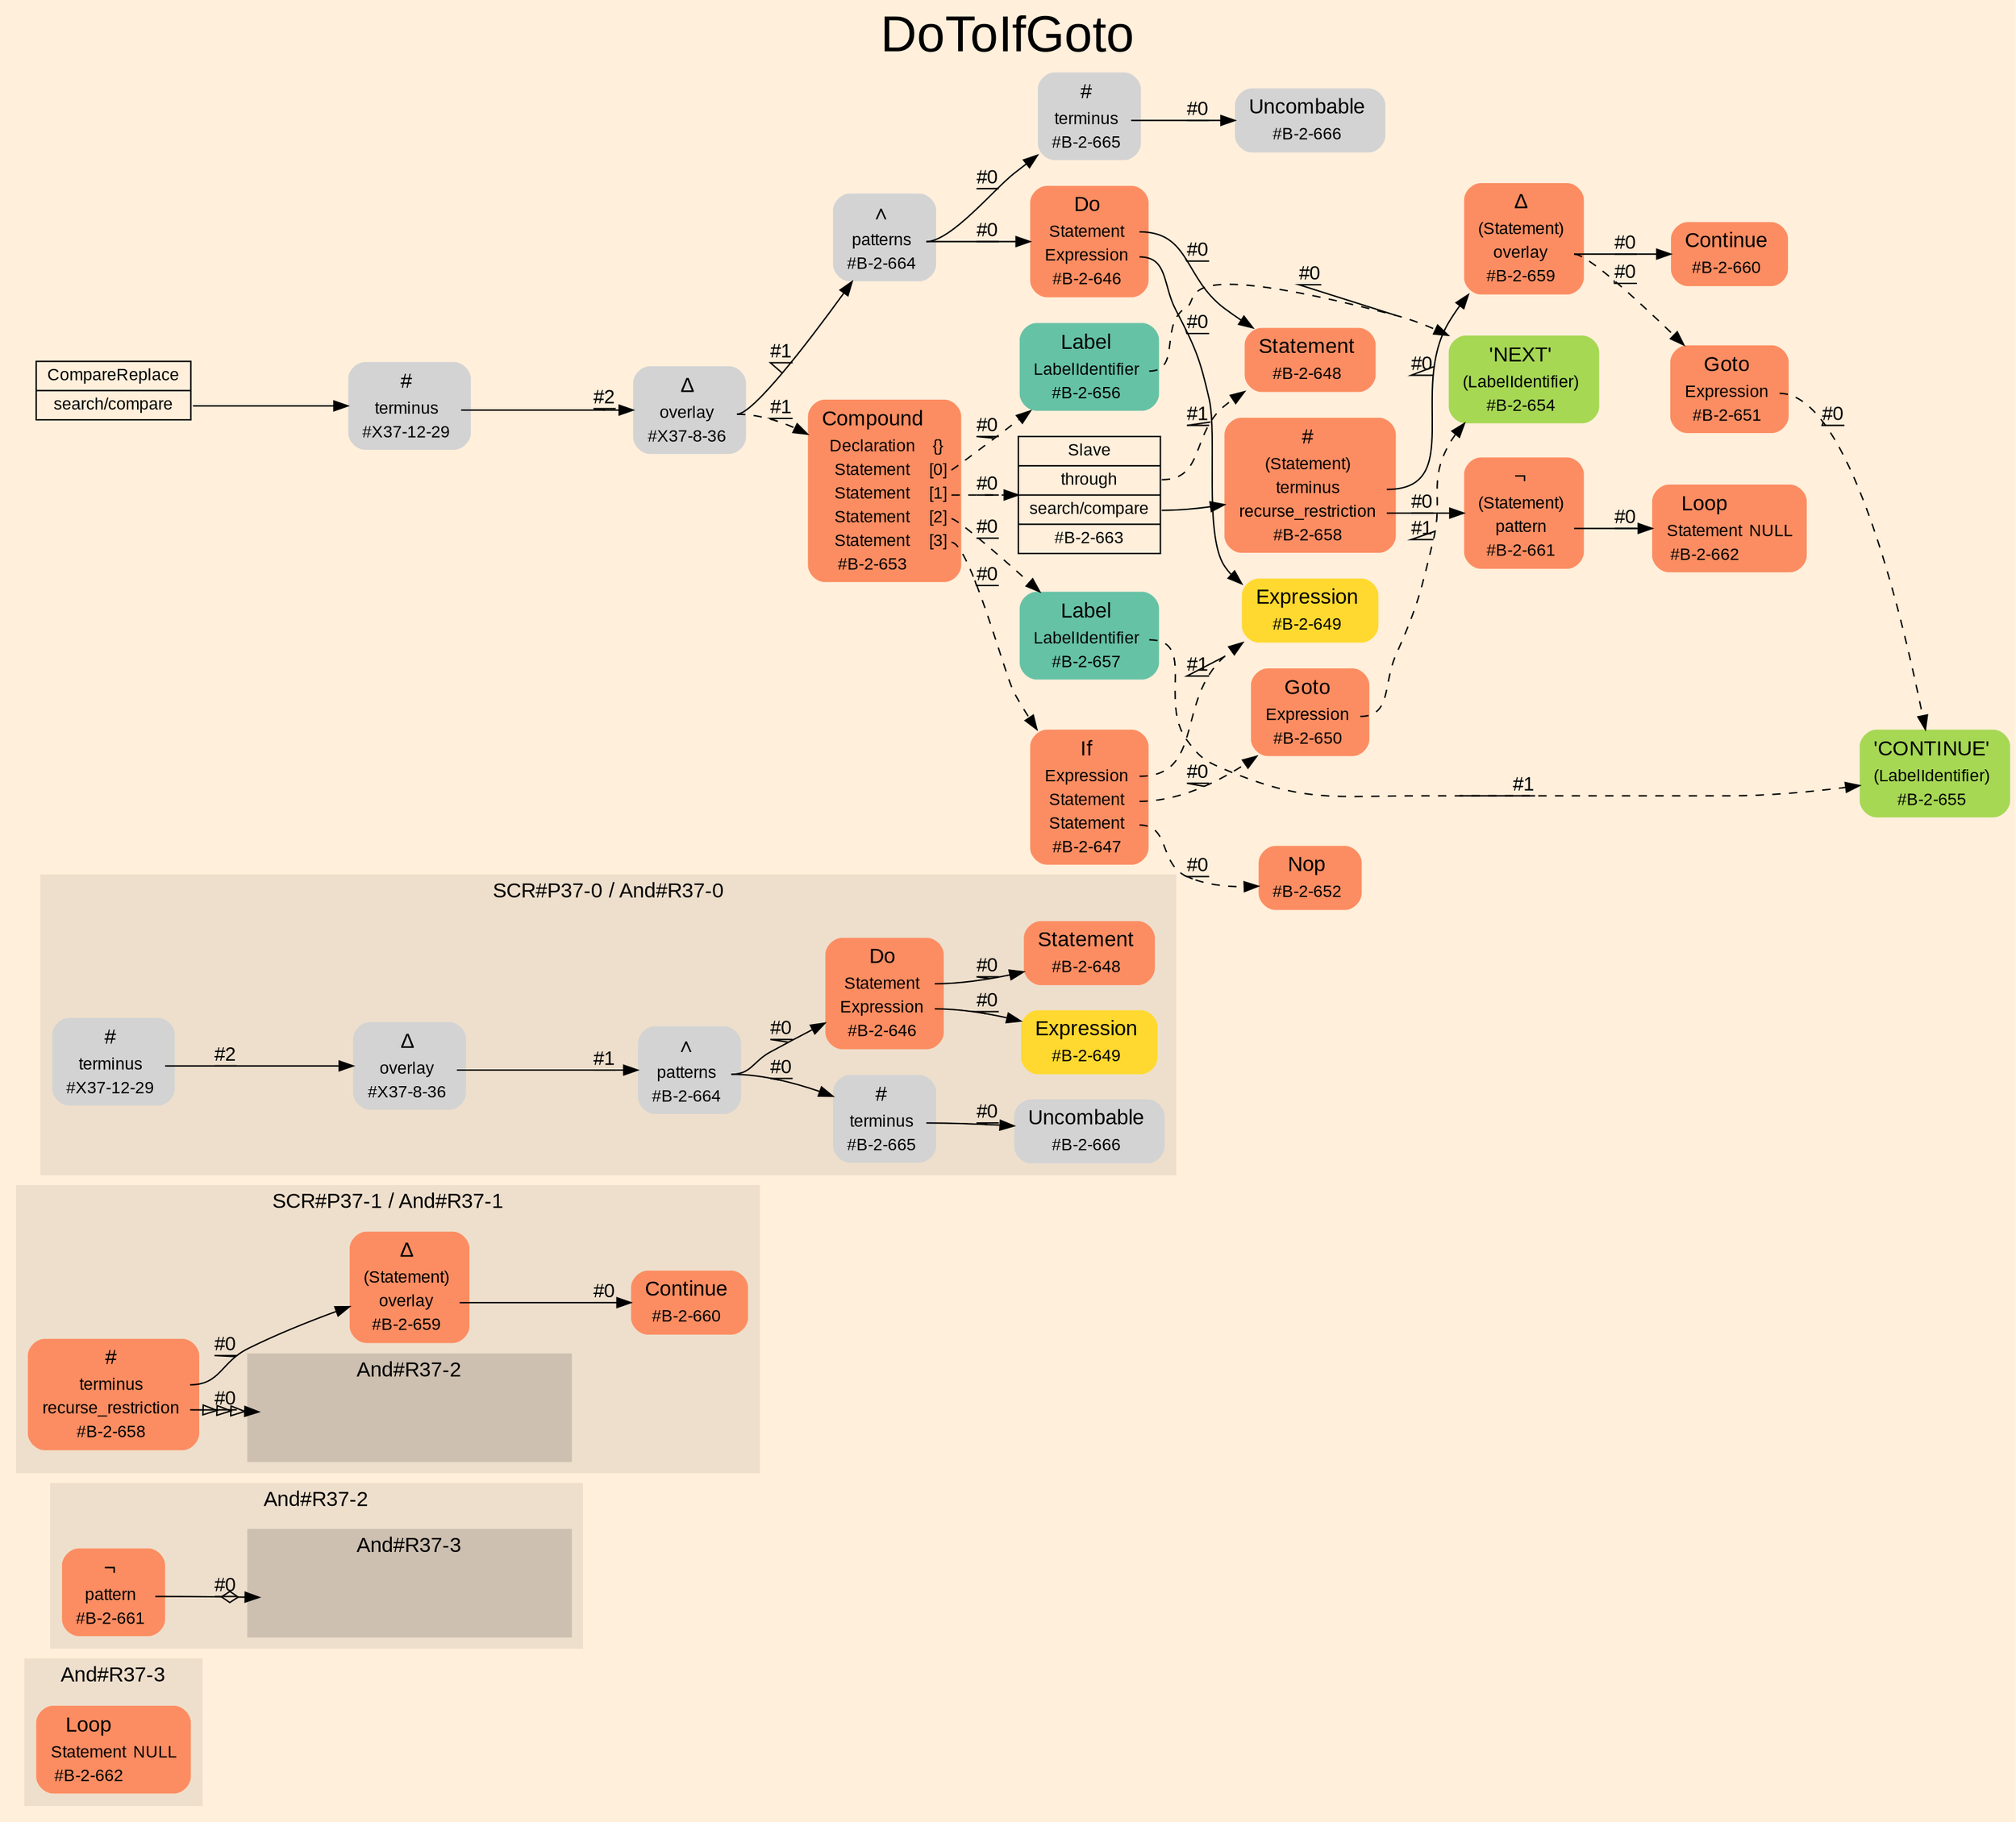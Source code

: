 digraph "DoToIfGoto" {
label = "DoToIfGoto"
labelloc = t
fontsize = "36"
graph [
    rankdir = "LR"
    ranksep = 0.3
    bgcolor = antiquewhite1
    color = black
    fontcolor = black
    fontname = "Arial"
];
node [
    fontname = "Arial"
];
edge [
    fontname = "Arial"
];

// -------------------- figure And#R37-3 --------------------
// -------- region And#R37-3 ----------
subgraph "clusterAnd#R37-3" {
    label = "And#R37-3"
    style = "filled"
    color = antiquewhite2
    fontsize = "15"
    "And#R37-3/#B-2-662" [
        // -------- block And#R37-3/#B-2-662 ----------
        shape = "plaintext"
        fillcolor = "/set28/2"
        label = <<TABLE BORDER="0" CELLBORDER="0" CELLSPACING="0">
         <TR><TD><FONT POINT-SIZE="15.0">Loop</FONT></TD><TD></TD></TR>
         <TR><TD>Statement</TD><TD PORT="port0">NULL</TD></TR>
         <TR><TD>#B-2-662</TD><TD PORT="port1"></TD></TR>
        </TABLE>>
        style = "rounded,filled"
        fontsize = "12"
    ];
    
}


// -------------------- figure And#R37-2 --------------------
// -------- region And#R37-2 ----------
subgraph "clusterAnd#R37-2" {
    label = "And#R37-2"
    style = "filled"
    color = antiquewhite2
    fontsize = "15"
    "And#R37-2/#B-2-661" [
        // -------- block And#R37-2/#B-2-661 ----------
        shape = "plaintext"
        fillcolor = "/set28/2"
        label = <<TABLE BORDER="0" CELLBORDER="0" CELLSPACING="0">
         <TR><TD><FONT POINT-SIZE="15.0">¬</FONT></TD><TD></TD></TR>
         <TR><TD>pattern</TD><TD PORT="port0"></TD></TR>
         <TR><TD>#B-2-661</TD><TD PORT="port1"></TD></TR>
        </TABLE>>
        style = "rounded,filled"
        fontsize = "12"
    ];
    
    // -------- region And#R37-2/And#R37-3 ----------
    subgraph "clusterAnd#R37-2/And#R37-3" {
        label = "And#R37-3"
        style = "filled"
        color = antiquewhite3
        fontsize = "15"
        "And#R37-2/And#R37-3/#B-2-662" [
            // -------- block And#R37-2/And#R37-3/#B-2-662 ----------
            shape = none
            fillcolor = "/set28/2"
            style = "invisible"
        ];
        
    }
    
}

"And#R37-2/#B-2-661":port0 -> "And#R37-2/And#R37-3/#B-2-662" [
    arrowhead="normalnoneodiamond"
    label = "#0"
    decorate = true
    color = black
    fontcolor = black
];


// -------------------- figure And#R37-1 --------------------
// -------- region And#R37-1 ----------
subgraph "clusterAnd#R37-1" {
    label = "SCR#P37-1 / And#R37-1"
    style = "filled"
    color = antiquewhite2
    fontsize = "15"
    "And#R37-1/#B-2-658" [
        // -------- block And#R37-1/#B-2-658 ----------
        shape = "plaintext"
        fillcolor = "/set28/2"
        label = <<TABLE BORDER="0" CELLBORDER="0" CELLSPACING="0">
         <TR><TD><FONT POINT-SIZE="15.0">#</FONT></TD><TD></TD></TR>
         <TR><TD>terminus</TD><TD PORT="port0"></TD></TR>
         <TR><TD>recurse_restriction</TD><TD PORT="port1"></TD></TR>
         <TR><TD>#B-2-658</TD><TD PORT="port2"></TD></TR>
        </TABLE>>
        style = "rounded,filled"
        fontsize = "12"
    ];
    
    "And#R37-1/#B-2-659" [
        // -------- block And#R37-1/#B-2-659 ----------
        shape = "plaintext"
        fillcolor = "/set28/2"
        label = <<TABLE BORDER="0" CELLBORDER="0" CELLSPACING="0">
         <TR><TD><FONT POINT-SIZE="15.0">Δ</FONT></TD><TD></TD></TR>
         <TR><TD>(Statement)</TD><TD PORT="port0"></TD></TR>
         <TR><TD>overlay</TD><TD PORT="port1"></TD></TR>
         <TR><TD>#B-2-659</TD><TD PORT="port2"></TD></TR>
        </TABLE>>
        style = "rounded,filled"
        fontsize = "12"
    ];
    
    "And#R37-1/#B-2-660" [
        // -------- block And#R37-1/#B-2-660 ----------
        shape = "plaintext"
        fillcolor = "/set28/2"
        label = <<TABLE BORDER="0" CELLBORDER="0" CELLSPACING="0">
         <TR><TD><FONT POINT-SIZE="15.0">Continue</FONT></TD><TD></TD></TR>
         <TR><TD>#B-2-660</TD><TD PORT="port0"></TD></TR>
        </TABLE>>
        style = "rounded,filled"
        fontsize = "12"
    ];
    
    // -------- region And#R37-1/And#R37-2 ----------
    subgraph "clusterAnd#R37-1/And#R37-2" {
        label = "And#R37-2"
        style = "filled"
        color = antiquewhite3
        fontsize = "15"
        "And#R37-1/And#R37-2/#B-2-661" [
            // -------- block And#R37-1/And#R37-2/#B-2-661 ----------
            shape = none
            fillcolor = "/set28/2"
            style = "invisible"
        ];
        
    }
    
}

"And#R37-1/#B-2-658":port0 -> "And#R37-1/#B-2-659" [
    label = "#0"
    decorate = true
    color = black
    fontcolor = black
];

"And#R37-1/#B-2-658":port1 -> "And#R37-1/And#R37-2/#B-2-661" [
    arrowhead="normalonormalonormalonormal"
    label = "#0"
    decorate = true
    color = black
    fontcolor = black
];

"And#R37-1/#B-2-659":port1 -> "And#R37-1/#B-2-660" [
    label = "#0"
    decorate = true
    color = black
    fontcolor = black
];


// -------------------- figure And#R37-0 --------------------
// -------- region And#R37-0 ----------
subgraph "clusterAnd#R37-0" {
    label = "SCR#P37-0 / And#R37-0"
    style = "filled"
    color = antiquewhite2
    fontsize = "15"
    "And#R37-0/#B-2-649" [
        // -------- block And#R37-0/#B-2-649 ----------
        shape = "plaintext"
        fillcolor = "/set28/6"
        label = <<TABLE BORDER="0" CELLBORDER="0" CELLSPACING="0">
         <TR><TD><FONT POINT-SIZE="15.0">Expression</FONT></TD><TD></TD></TR>
         <TR><TD>#B-2-649</TD><TD PORT="port0"></TD></TR>
        </TABLE>>
        style = "rounded,filled"
        fontsize = "12"
    ];
    
    "And#R37-0/#B-2-666" [
        // -------- block And#R37-0/#B-2-666 ----------
        shape = "plaintext"
        label = <<TABLE BORDER="0" CELLBORDER="0" CELLSPACING="0">
         <TR><TD><FONT POINT-SIZE="15.0">Uncombable</FONT></TD><TD></TD></TR>
         <TR><TD>#B-2-666</TD><TD PORT="port0"></TD></TR>
        </TABLE>>
        style = "rounded,filled"
        fontsize = "12"
    ];
    
    "And#R37-0/#B-2-665" [
        // -------- block And#R37-0/#B-2-665 ----------
        shape = "plaintext"
        label = <<TABLE BORDER="0" CELLBORDER="0" CELLSPACING="0">
         <TR><TD><FONT POINT-SIZE="15.0">#</FONT></TD><TD></TD></TR>
         <TR><TD>terminus</TD><TD PORT="port0"></TD></TR>
         <TR><TD>#B-2-665</TD><TD PORT="port1"></TD></TR>
        </TABLE>>
        style = "rounded,filled"
        fontsize = "12"
    ];
    
    "And#R37-0/#B-2-646" [
        // -------- block And#R37-0/#B-2-646 ----------
        shape = "plaintext"
        fillcolor = "/set28/2"
        label = <<TABLE BORDER="0" CELLBORDER="0" CELLSPACING="0">
         <TR><TD><FONT POINT-SIZE="15.0">Do</FONT></TD><TD></TD></TR>
         <TR><TD>Statement</TD><TD PORT="port0"></TD></TR>
         <TR><TD>Expression</TD><TD PORT="port1"></TD></TR>
         <TR><TD>#B-2-646</TD><TD PORT="port2"></TD></TR>
        </TABLE>>
        style = "rounded,filled"
        fontsize = "12"
    ];
    
    "And#R37-0/#B-2-648" [
        // -------- block And#R37-0/#B-2-648 ----------
        shape = "plaintext"
        fillcolor = "/set28/2"
        label = <<TABLE BORDER="0" CELLBORDER="0" CELLSPACING="0">
         <TR><TD><FONT POINT-SIZE="15.0">Statement</FONT></TD><TD></TD></TR>
         <TR><TD>#B-2-648</TD><TD PORT="port0"></TD></TR>
        </TABLE>>
        style = "rounded,filled"
        fontsize = "12"
    ];
    
    "And#R37-0/#B-2-664" [
        // -------- block And#R37-0/#B-2-664 ----------
        shape = "plaintext"
        label = <<TABLE BORDER="0" CELLBORDER="0" CELLSPACING="0">
         <TR><TD><FONT POINT-SIZE="15.0">∧</FONT></TD><TD></TD></TR>
         <TR><TD>patterns</TD><TD PORT="port0"></TD></TR>
         <TR><TD>#B-2-664</TD><TD PORT="port1"></TD></TR>
        </TABLE>>
        style = "rounded,filled"
        fontsize = "12"
    ];
    
    "And#R37-0/#X37-8-36" [
        // -------- block And#R37-0/#X37-8-36 ----------
        shape = "plaintext"
        label = <<TABLE BORDER="0" CELLBORDER="0" CELLSPACING="0">
         <TR><TD><FONT POINT-SIZE="15.0">Δ</FONT></TD><TD></TD></TR>
         <TR><TD>overlay</TD><TD PORT="port0"></TD></TR>
         <TR><TD>#X37-8-36</TD><TD PORT="port1"></TD></TR>
        </TABLE>>
        style = "rounded,filled"
        fontsize = "12"
    ];
    
    "And#R37-0/#X37-12-29" [
        // -------- block And#R37-0/#X37-12-29 ----------
        shape = "plaintext"
        label = <<TABLE BORDER="0" CELLBORDER="0" CELLSPACING="0">
         <TR><TD><FONT POINT-SIZE="15.0">#</FONT></TD><TD></TD></TR>
         <TR><TD>terminus</TD><TD PORT="port0"></TD></TR>
         <TR><TD>#X37-12-29</TD><TD PORT="port1"></TD></TR>
        </TABLE>>
        style = "rounded,filled"
        fontsize = "12"
    ];
    
}

"And#R37-0/#B-2-665":port0 -> "And#R37-0/#B-2-666" [
    label = "#0"
    decorate = true
    color = black
    fontcolor = black
];

"And#R37-0/#B-2-646":port0 -> "And#R37-0/#B-2-648" [
    label = "#0"
    decorate = true
    color = black
    fontcolor = black
];

"And#R37-0/#B-2-646":port1 -> "And#R37-0/#B-2-649" [
    label = "#0"
    decorate = true
    color = black
    fontcolor = black
];

"And#R37-0/#B-2-664":port0 -> "And#R37-0/#B-2-646" [
    label = "#0"
    decorate = true
    color = black
    fontcolor = black
];

"And#R37-0/#B-2-664":port0 -> "And#R37-0/#B-2-665" [
    label = "#0"
    decorate = true
    color = black
    fontcolor = black
];

"And#R37-0/#X37-8-36":port0 -> "And#R37-0/#B-2-664" [
    label = "#1"
    decorate = true
    color = black
    fontcolor = black
];

"And#R37-0/#X37-12-29":port0 -> "And#R37-0/#X37-8-36" [
    label = "#2"
    decorate = true
    color = black
    fontcolor = black
];


// -------------------- transformation figure --------------------
"CR#X37-10-37" [
    // -------- block CR#X37-10-37 ----------
    shape = "record"
    fillcolor = antiquewhite1
    label = "<fixed> CompareReplace | <port0> search/compare"
    style = "filled"
    fontsize = "12"
    color = black
    fontcolor = black
];

"#X37-12-29" [
    // -------- block #X37-12-29 ----------
    shape = "plaintext"
    label = <<TABLE BORDER="0" CELLBORDER="0" CELLSPACING="0">
     <TR><TD><FONT POINT-SIZE="15.0">#</FONT></TD><TD></TD></TR>
     <TR><TD>terminus</TD><TD PORT="port0"></TD></TR>
     <TR><TD>#X37-12-29</TD><TD PORT="port1"></TD></TR>
    </TABLE>>
    style = "rounded,filled"
    fontsize = "12"
];

"#X37-8-36" [
    // -------- block #X37-8-36 ----------
    shape = "plaintext"
    label = <<TABLE BORDER="0" CELLBORDER="0" CELLSPACING="0">
     <TR><TD><FONT POINT-SIZE="15.0">Δ</FONT></TD><TD></TD></TR>
     <TR><TD>overlay</TD><TD PORT="port0"></TD></TR>
     <TR><TD>#X37-8-36</TD><TD PORT="port1"></TD></TR>
    </TABLE>>
    style = "rounded,filled"
    fontsize = "12"
];

"#B-2-664" [
    // -------- block #B-2-664 ----------
    shape = "plaintext"
    label = <<TABLE BORDER="0" CELLBORDER="0" CELLSPACING="0">
     <TR><TD><FONT POINT-SIZE="15.0">∧</FONT></TD><TD></TD></TR>
     <TR><TD>patterns</TD><TD PORT="port0"></TD></TR>
     <TR><TD>#B-2-664</TD><TD PORT="port1"></TD></TR>
    </TABLE>>
    style = "rounded,filled"
    fontsize = "12"
];

"#B-2-646" [
    // -------- block #B-2-646 ----------
    shape = "plaintext"
    fillcolor = "/set28/2"
    label = <<TABLE BORDER="0" CELLBORDER="0" CELLSPACING="0">
     <TR><TD><FONT POINT-SIZE="15.0">Do</FONT></TD><TD></TD></TR>
     <TR><TD>Statement</TD><TD PORT="port0"></TD></TR>
     <TR><TD>Expression</TD><TD PORT="port1"></TD></TR>
     <TR><TD>#B-2-646</TD><TD PORT="port2"></TD></TR>
    </TABLE>>
    style = "rounded,filled"
    fontsize = "12"
];

"#B-2-648" [
    // -------- block #B-2-648 ----------
    shape = "plaintext"
    fillcolor = "/set28/2"
    label = <<TABLE BORDER="0" CELLBORDER="0" CELLSPACING="0">
     <TR><TD><FONT POINT-SIZE="15.0">Statement</FONT></TD><TD></TD></TR>
     <TR><TD>#B-2-648</TD><TD PORT="port0"></TD></TR>
    </TABLE>>
    style = "rounded,filled"
    fontsize = "12"
];

"#B-2-649" [
    // -------- block #B-2-649 ----------
    shape = "plaintext"
    fillcolor = "/set28/6"
    label = <<TABLE BORDER="0" CELLBORDER="0" CELLSPACING="0">
     <TR><TD><FONT POINT-SIZE="15.0">Expression</FONT></TD><TD></TD></TR>
     <TR><TD>#B-2-649</TD><TD PORT="port0"></TD></TR>
    </TABLE>>
    style = "rounded,filled"
    fontsize = "12"
];

"#B-2-665" [
    // -------- block #B-2-665 ----------
    shape = "plaintext"
    label = <<TABLE BORDER="0" CELLBORDER="0" CELLSPACING="0">
     <TR><TD><FONT POINT-SIZE="15.0">#</FONT></TD><TD></TD></TR>
     <TR><TD>terminus</TD><TD PORT="port0"></TD></TR>
     <TR><TD>#B-2-665</TD><TD PORT="port1"></TD></TR>
    </TABLE>>
    style = "rounded,filled"
    fontsize = "12"
];

"#B-2-666" [
    // -------- block #B-2-666 ----------
    shape = "plaintext"
    label = <<TABLE BORDER="0" CELLBORDER="0" CELLSPACING="0">
     <TR><TD><FONT POINT-SIZE="15.0">Uncombable</FONT></TD><TD></TD></TR>
     <TR><TD>#B-2-666</TD><TD PORT="port0"></TD></TR>
    </TABLE>>
    style = "rounded,filled"
    fontsize = "12"
];

"#B-2-653" [
    // -------- block #B-2-653 ----------
    shape = "plaintext"
    fillcolor = "/set28/2"
    label = <<TABLE BORDER="0" CELLBORDER="0" CELLSPACING="0">
     <TR><TD><FONT POINT-SIZE="15.0">Compound</FONT></TD><TD></TD></TR>
     <TR><TD>Declaration</TD><TD PORT="port0">{}</TD></TR>
     <TR><TD>Statement</TD><TD PORT="port1">[0]</TD></TR>
     <TR><TD>Statement</TD><TD PORT="port2">[1]</TD></TR>
     <TR><TD>Statement</TD><TD PORT="port3">[2]</TD></TR>
     <TR><TD>Statement</TD><TD PORT="port4">[3]</TD></TR>
     <TR><TD>#B-2-653</TD><TD PORT="port5"></TD></TR>
    </TABLE>>
    style = "rounded,filled"
    fontsize = "12"
];

"#B-2-656" [
    // -------- block #B-2-656 ----------
    shape = "plaintext"
    fillcolor = "/set28/1"
    label = <<TABLE BORDER="0" CELLBORDER="0" CELLSPACING="0">
     <TR><TD><FONT POINT-SIZE="15.0">Label</FONT></TD><TD></TD></TR>
     <TR><TD>LabelIdentifier</TD><TD PORT="port0"></TD></TR>
     <TR><TD>#B-2-656</TD><TD PORT="port1"></TD></TR>
    </TABLE>>
    style = "rounded,filled"
    fontsize = "12"
];

"#B-2-654" [
    // -------- block #B-2-654 ----------
    shape = "plaintext"
    fillcolor = "/set28/5"
    label = <<TABLE BORDER="0" CELLBORDER="0" CELLSPACING="0">
     <TR><TD><FONT POINT-SIZE="15.0">'NEXT'</FONT></TD><TD></TD></TR>
     <TR><TD>(LabelIdentifier)</TD><TD PORT="port0"></TD></TR>
     <TR><TD>#B-2-654</TD><TD PORT="port1"></TD></TR>
    </TABLE>>
    style = "rounded,filled"
    fontsize = "12"
];

"#B-2-663" [
    // -------- block #B-2-663 ----------
    shape = "record"
    fillcolor = antiquewhite1
    label = "<fixed> Slave | <port0> through | <port1> search/compare | <port2> #B-2-663"
    style = "filled"
    fontsize = "12"
    color = black
    fontcolor = black
];

"#B-2-658" [
    // -------- block #B-2-658 ----------
    shape = "plaintext"
    fillcolor = "/set28/2"
    label = <<TABLE BORDER="0" CELLBORDER="0" CELLSPACING="0">
     <TR><TD><FONT POINT-SIZE="15.0">#</FONT></TD><TD></TD></TR>
     <TR><TD>(Statement)</TD><TD PORT="port0"></TD></TR>
     <TR><TD>terminus</TD><TD PORT="port1"></TD></TR>
     <TR><TD>recurse_restriction</TD><TD PORT="port2"></TD></TR>
     <TR><TD>#B-2-658</TD><TD PORT="port3"></TD></TR>
    </TABLE>>
    style = "rounded,filled"
    fontsize = "12"
];

"#B-2-659" [
    // -------- block #B-2-659 ----------
    shape = "plaintext"
    fillcolor = "/set28/2"
    label = <<TABLE BORDER="0" CELLBORDER="0" CELLSPACING="0">
     <TR><TD><FONT POINT-SIZE="15.0">Δ</FONT></TD><TD></TD></TR>
     <TR><TD>(Statement)</TD><TD PORT="port0"></TD></TR>
     <TR><TD>overlay</TD><TD PORT="port1"></TD></TR>
     <TR><TD>#B-2-659</TD><TD PORT="port2"></TD></TR>
    </TABLE>>
    style = "rounded,filled"
    fontsize = "12"
];

"#B-2-660" [
    // -------- block #B-2-660 ----------
    shape = "plaintext"
    fillcolor = "/set28/2"
    label = <<TABLE BORDER="0" CELLBORDER="0" CELLSPACING="0">
     <TR><TD><FONT POINT-SIZE="15.0">Continue</FONT></TD><TD></TD></TR>
     <TR><TD>#B-2-660</TD><TD PORT="port0"></TD></TR>
    </TABLE>>
    style = "rounded,filled"
    fontsize = "12"
];

"#B-2-651" [
    // -------- block #B-2-651 ----------
    shape = "plaintext"
    fillcolor = "/set28/2"
    label = <<TABLE BORDER="0" CELLBORDER="0" CELLSPACING="0">
     <TR><TD><FONT POINT-SIZE="15.0">Goto</FONT></TD><TD></TD></TR>
     <TR><TD>Expression</TD><TD PORT="port0"></TD></TR>
     <TR><TD>#B-2-651</TD><TD PORT="port1"></TD></TR>
    </TABLE>>
    style = "rounded,filled"
    fontsize = "12"
];

"#B-2-655" [
    // -------- block #B-2-655 ----------
    shape = "plaintext"
    fillcolor = "/set28/5"
    label = <<TABLE BORDER="0" CELLBORDER="0" CELLSPACING="0">
     <TR><TD><FONT POINT-SIZE="15.0">'CONTINUE'</FONT></TD><TD></TD></TR>
     <TR><TD>(LabelIdentifier)</TD><TD PORT="port0"></TD></TR>
     <TR><TD>#B-2-655</TD><TD PORT="port1"></TD></TR>
    </TABLE>>
    style = "rounded,filled"
    fontsize = "12"
];

"#B-2-661" [
    // -------- block #B-2-661 ----------
    shape = "plaintext"
    fillcolor = "/set28/2"
    label = <<TABLE BORDER="0" CELLBORDER="0" CELLSPACING="0">
     <TR><TD><FONT POINT-SIZE="15.0">¬</FONT></TD><TD></TD></TR>
     <TR><TD>(Statement)</TD><TD PORT="port0"></TD></TR>
     <TR><TD>pattern</TD><TD PORT="port1"></TD></TR>
     <TR><TD>#B-2-661</TD><TD PORT="port2"></TD></TR>
    </TABLE>>
    style = "rounded,filled"
    fontsize = "12"
];

"#B-2-662" [
    // -------- block #B-2-662 ----------
    shape = "plaintext"
    fillcolor = "/set28/2"
    label = <<TABLE BORDER="0" CELLBORDER="0" CELLSPACING="0">
     <TR><TD><FONT POINT-SIZE="15.0">Loop</FONT></TD><TD></TD></TR>
     <TR><TD>Statement</TD><TD PORT="port0">NULL</TD></TR>
     <TR><TD>#B-2-662</TD><TD PORT="port1"></TD></TR>
    </TABLE>>
    style = "rounded,filled"
    fontsize = "12"
];

"#B-2-657" [
    // -------- block #B-2-657 ----------
    shape = "plaintext"
    fillcolor = "/set28/1"
    label = <<TABLE BORDER="0" CELLBORDER="0" CELLSPACING="0">
     <TR><TD><FONT POINT-SIZE="15.0">Label</FONT></TD><TD></TD></TR>
     <TR><TD>LabelIdentifier</TD><TD PORT="port0"></TD></TR>
     <TR><TD>#B-2-657</TD><TD PORT="port1"></TD></TR>
    </TABLE>>
    style = "rounded,filled"
    fontsize = "12"
];

"#B-2-647" [
    // -------- block #B-2-647 ----------
    shape = "plaintext"
    fillcolor = "/set28/2"
    label = <<TABLE BORDER="0" CELLBORDER="0" CELLSPACING="0">
     <TR><TD><FONT POINT-SIZE="15.0">If</FONT></TD><TD></TD></TR>
     <TR><TD>Expression</TD><TD PORT="port0"></TD></TR>
     <TR><TD>Statement</TD><TD PORT="port1"></TD></TR>
     <TR><TD>Statement</TD><TD PORT="port2"></TD></TR>
     <TR><TD>#B-2-647</TD><TD PORT="port3"></TD></TR>
    </TABLE>>
    style = "rounded,filled"
    fontsize = "12"
];

"#B-2-650" [
    // -------- block #B-2-650 ----------
    shape = "plaintext"
    fillcolor = "/set28/2"
    label = <<TABLE BORDER="0" CELLBORDER="0" CELLSPACING="0">
     <TR><TD><FONT POINT-SIZE="15.0">Goto</FONT></TD><TD></TD></TR>
     <TR><TD>Expression</TD><TD PORT="port0"></TD></TR>
     <TR><TD>#B-2-650</TD><TD PORT="port1"></TD></TR>
    </TABLE>>
    style = "rounded,filled"
    fontsize = "12"
];

"#B-2-652" [
    // -------- block #B-2-652 ----------
    shape = "plaintext"
    fillcolor = "/set28/2"
    label = <<TABLE BORDER="0" CELLBORDER="0" CELLSPACING="0">
     <TR><TD><FONT POINT-SIZE="15.0">Nop</FONT></TD><TD></TD></TR>
     <TR><TD>#B-2-652</TD><TD PORT="port0"></TD></TR>
    </TABLE>>
    style = "rounded,filled"
    fontsize = "12"
];

"CR#X37-10-37":port0 -> "#X37-12-29" [
    label = ""
    decorate = true
    color = black
    fontcolor = black
];

"#X37-12-29":port0 -> "#X37-8-36" [
    label = "#2"
    decorate = true
    color = black
    fontcolor = black
];

"#X37-8-36":port0 -> "#B-2-664" [
    label = "#1"
    decorate = true
    color = black
    fontcolor = black
];

"#X37-8-36":port0 -> "#B-2-653" [
    style="dashed"
    label = "#1"
    decorate = true
    color = black
    fontcolor = black
];

"#B-2-664":port0 -> "#B-2-646" [
    label = "#0"
    decorate = true
    color = black
    fontcolor = black
];

"#B-2-664":port0 -> "#B-2-665" [
    label = "#0"
    decorate = true
    color = black
    fontcolor = black
];

"#B-2-646":port0 -> "#B-2-648" [
    label = "#0"
    decorate = true
    color = black
    fontcolor = black
];

"#B-2-646":port1 -> "#B-2-649" [
    label = "#0"
    decorate = true
    color = black
    fontcolor = black
];

"#B-2-665":port0 -> "#B-2-666" [
    label = "#0"
    decorate = true
    color = black
    fontcolor = black
];

"#B-2-653":port1 -> "#B-2-656" [
    style="dashed"
    label = "#0"
    decorate = true
    color = black
    fontcolor = black
];

"#B-2-653":port2 -> "#B-2-663" [
    style="dashed"
    label = "#0"
    decorate = true
    color = black
    fontcolor = black
];

"#B-2-653":port3 -> "#B-2-657" [
    style="dashed"
    label = "#0"
    decorate = true
    color = black
    fontcolor = black
];

"#B-2-653":port4 -> "#B-2-647" [
    style="dashed"
    label = "#0"
    decorate = true
    color = black
    fontcolor = black
];

"#B-2-656":port0 -> "#B-2-654" [
    style="dashed"
    label = "#0"
    decorate = true
    color = black
    fontcolor = black
];

"#B-2-663":port0 -> "#B-2-648" [
    style="dashed"
    label = "#1"
    decorate = true
    color = black
    fontcolor = black
];

"#B-2-663":port1 -> "#B-2-658" [
    label = ""
    decorate = true
    color = black
    fontcolor = black
];

"#B-2-658":port1 -> "#B-2-659" [
    label = "#0"
    decorate = true
    color = black
    fontcolor = black
];

"#B-2-658":port2 -> "#B-2-661" [
    label = "#0"
    decorate = true
    color = black
    fontcolor = black
];

"#B-2-659":port1 -> "#B-2-660" [
    label = "#0"
    decorate = true
    color = black
    fontcolor = black
];

"#B-2-659":port1 -> "#B-2-651" [
    style="dashed"
    label = "#0"
    decorate = true
    color = black
    fontcolor = black
];

"#B-2-651":port0 -> "#B-2-655" [
    style="dashed"
    label = "#0"
    decorate = true
    color = black
    fontcolor = black
];

"#B-2-661":port1 -> "#B-2-662" [
    label = "#0"
    decorate = true
    color = black
    fontcolor = black
];

"#B-2-657":port0 -> "#B-2-655" [
    style="dashed"
    label = "#1"
    decorate = true
    color = black
    fontcolor = black
];

"#B-2-647":port0 -> "#B-2-649" [
    style="dashed"
    label = "#1"
    decorate = true
    color = black
    fontcolor = black
];

"#B-2-647":port1 -> "#B-2-650" [
    style="dashed"
    label = "#0"
    decorate = true
    color = black
    fontcolor = black
];

"#B-2-647":port2 -> "#B-2-652" [
    style="dashed"
    label = "#0"
    decorate = true
    color = black
    fontcolor = black
];

"#B-2-650":port0 -> "#B-2-654" [
    style="dashed"
    label = "#1"
    decorate = true
    color = black
    fontcolor = black
];


}
